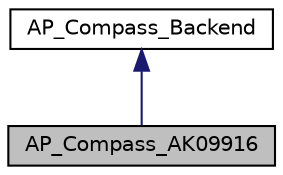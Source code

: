 digraph "AP_Compass_AK09916"
{
 // INTERACTIVE_SVG=YES
  edge [fontname="Helvetica",fontsize="10",labelfontname="Helvetica",labelfontsize="10"];
  node [fontname="Helvetica",fontsize="10",shape=record];
  Node1 [label="AP_Compass_AK09916",height=0.2,width=0.4,color="black", fillcolor="grey75", style="filled", fontcolor="black"];
  Node2 -> Node1 [dir="back",color="midnightblue",fontsize="10",style="solid",fontname="Helvetica"];
  Node2 [label="AP_Compass_Backend",height=0.2,width=0.4,color="black", fillcolor="white", style="filled",URL="$classAP__Compass__Backend.html"];
}
